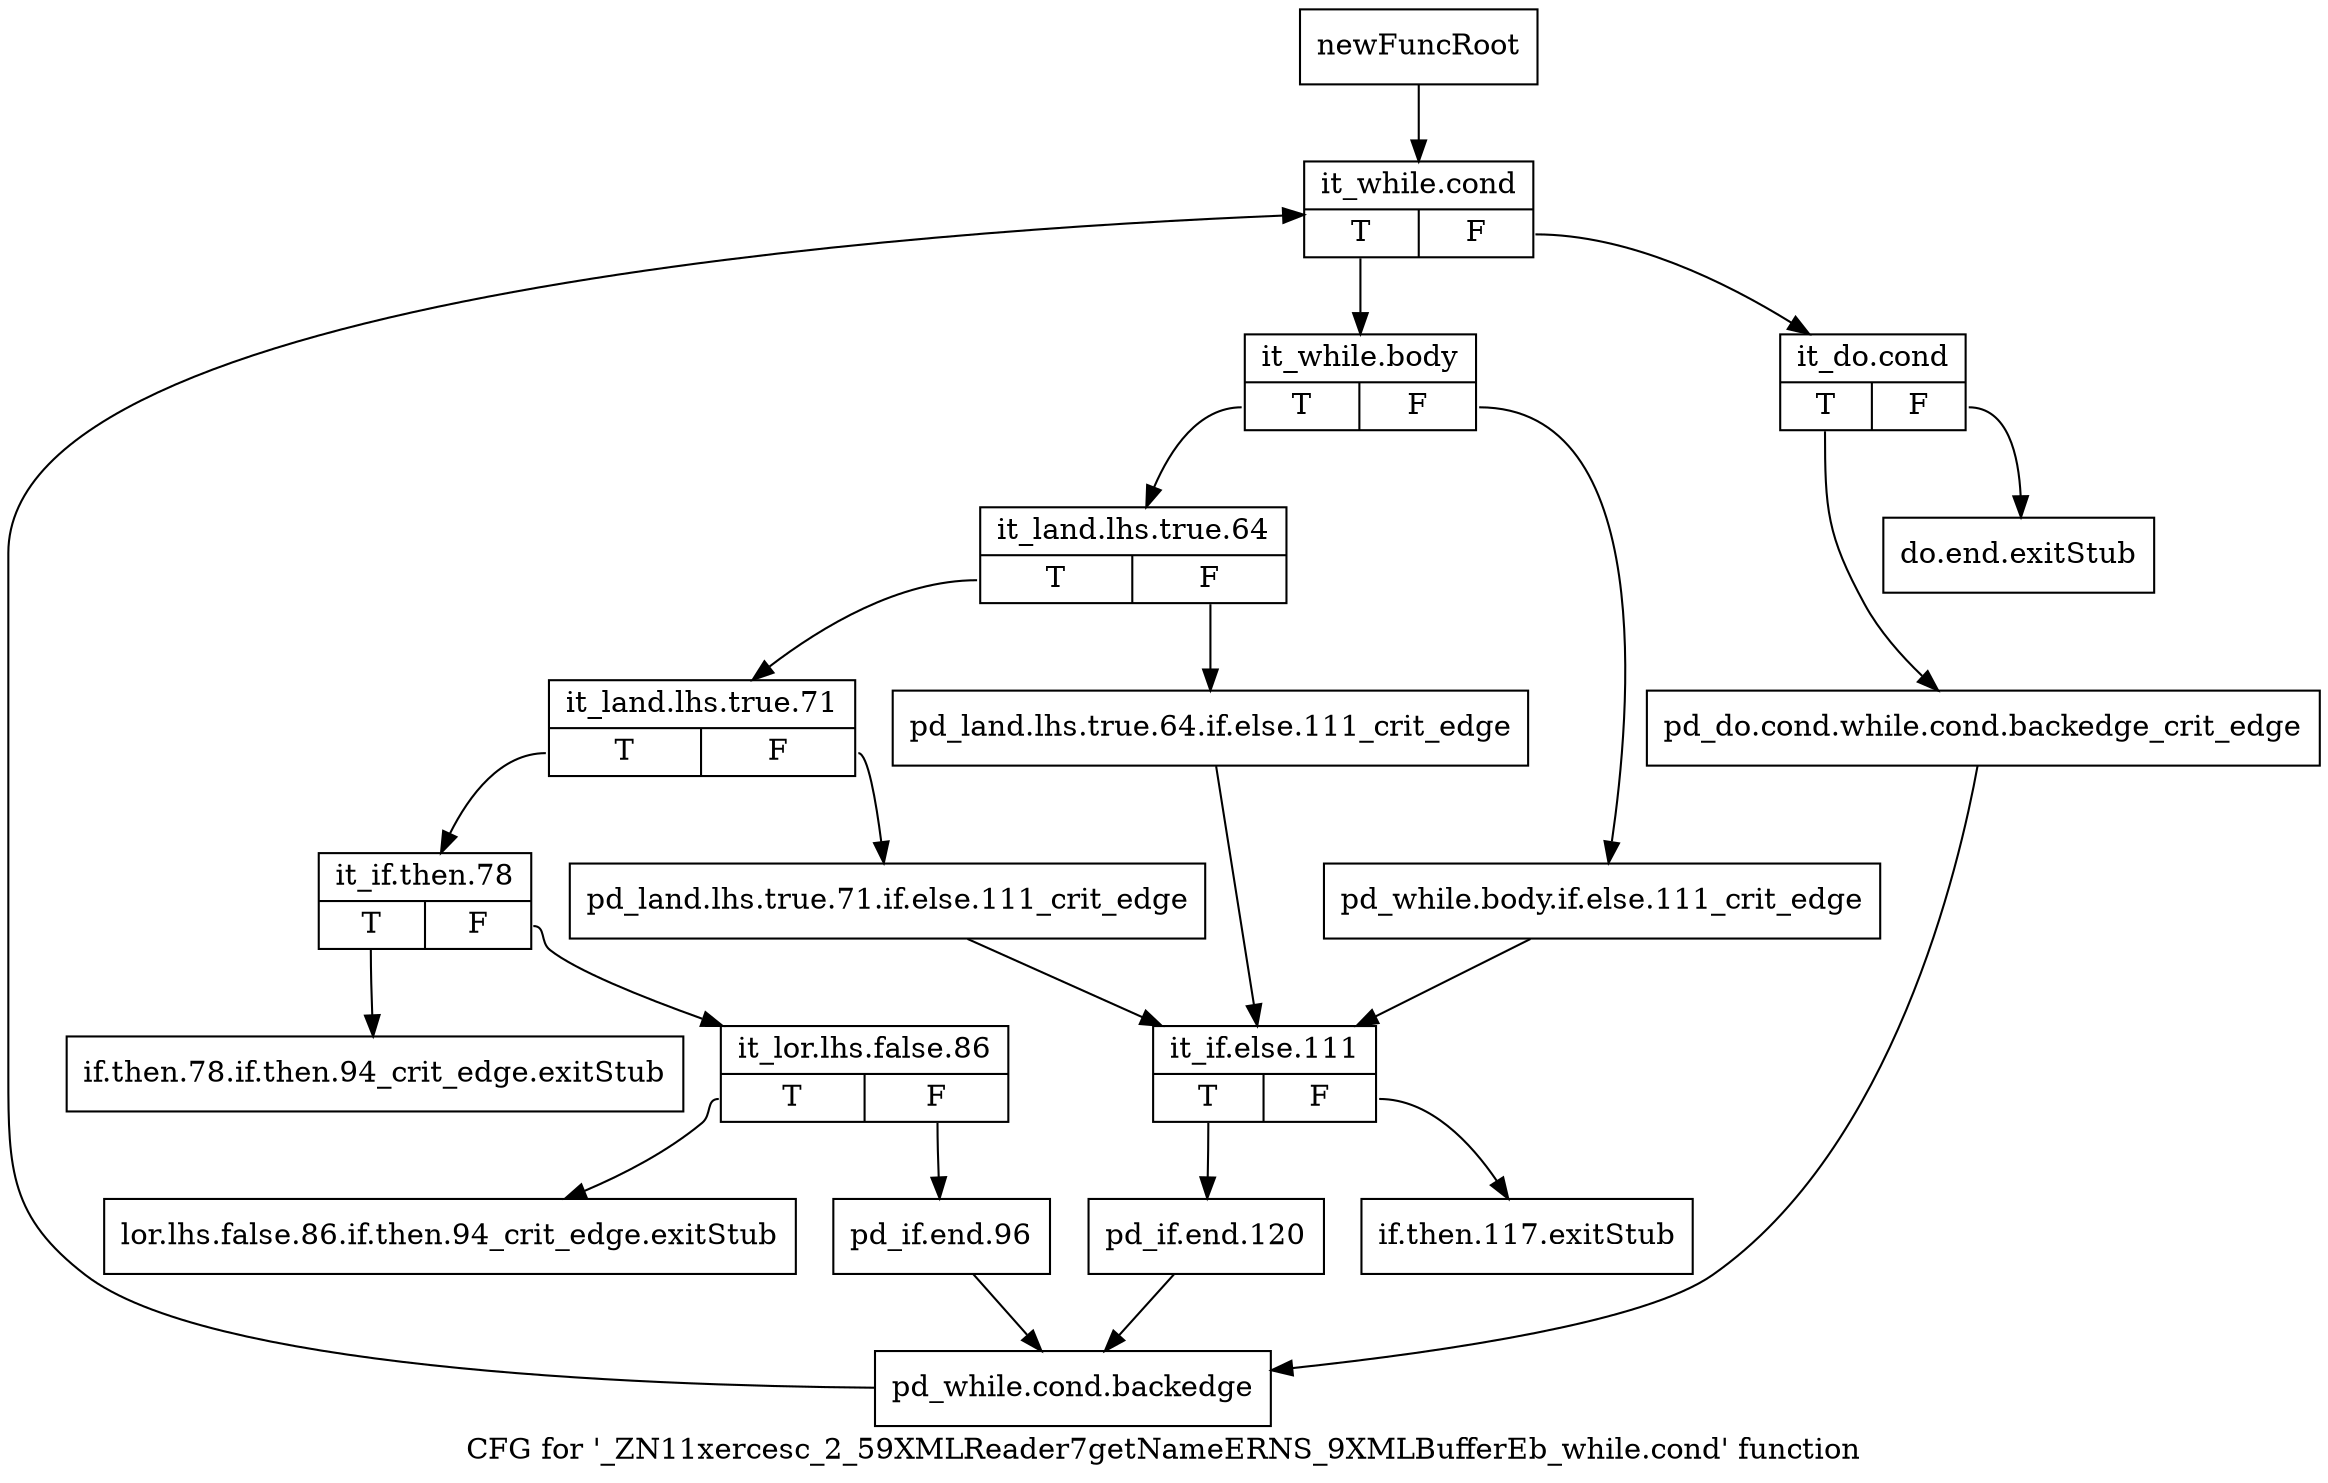 digraph "CFG for '_ZN11xercesc_2_59XMLReader7getNameERNS_9XMLBufferEb_while.cond' function" {
	label="CFG for '_ZN11xercesc_2_59XMLReader7getNameERNS_9XMLBufferEb_while.cond' function";

	Node0x9b26d10 [shape=record,label="{newFuncRoot}"];
	Node0x9b26d10 -> Node0x9b26ea0;
	Node0x9b26d60 [shape=record,label="{do.end.exitStub}"];
	Node0x9b26db0 [shape=record,label="{if.then.117.exitStub}"];
	Node0x9b26e00 [shape=record,label="{if.then.78.if.then.94_crit_edge.exitStub}"];
	Node0x9b26e50 [shape=record,label="{lor.lhs.false.86.if.then.94_crit_edge.exitStub}"];
	Node0x9b26ea0 [shape=record,label="{it_while.cond|{<s0>T|<s1>F}}"];
	Node0x9b26ea0:s0 -> Node0x9b26f90;
	Node0x9b26ea0:s1 -> Node0x9b26ef0;
	Node0x9b26ef0 [shape=record,label="{it_do.cond|{<s0>T|<s1>F}}"];
	Node0x9b26ef0:s0 -> Node0x9b26f40;
	Node0x9b26ef0:s1 -> Node0x9b26d60;
	Node0x9b26f40 [shape=record,label="{pd_do.cond.while.cond.backedge_crit_edge}"];
	Node0x9b26f40 -> Node0x9b27300;
	Node0x9b26f90 [shape=record,label="{it_while.body|{<s0>T|<s1>F}}"];
	Node0x9b26f90:s0 -> Node0x9b27030;
	Node0x9b26f90:s1 -> Node0x9b26fe0;
	Node0x9b26fe0 [shape=record,label="{pd_while.body.if.else.111_crit_edge}"];
	Node0x9b26fe0 -> Node0x9b27170;
	Node0x9b27030 [shape=record,label="{it_land.lhs.true.64|{<s0>T|<s1>F}}"];
	Node0x9b27030:s0 -> Node0x9b270d0;
	Node0x9b27030:s1 -> Node0x9b27080;
	Node0x9b27080 [shape=record,label="{pd_land.lhs.true.64.if.else.111_crit_edge}"];
	Node0x9b27080 -> Node0x9b27170;
	Node0x9b270d0 [shape=record,label="{it_land.lhs.true.71|{<s0>T|<s1>F}}"];
	Node0x9b270d0:s0 -> Node0x9b27210;
	Node0x9b270d0:s1 -> Node0x9b27120;
	Node0x9b27120 [shape=record,label="{pd_land.lhs.true.71.if.else.111_crit_edge}"];
	Node0x9b27120 -> Node0x9b27170;
	Node0x9b27170 [shape=record,label="{it_if.else.111|{<s0>T|<s1>F}}"];
	Node0x9b27170:s0 -> Node0x9b271c0;
	Node0x9b27170:s1 -> Node0x9b26db0;
	Node0x9b271c0 [shape=record,label="{pd_if.end.120}"];
	Node0x9b271c0 -> Node0x9b27300;
	Node0x9b27210 [shape=record,label="{it_if.then.78|{<s0>T|<s1>F}}"];
	Node0x9b27210:s0 -> Node0x9b26e00;
	Node0x9b27210:s1 -> Node0x9b27260;
	Node0x9b27260 [shape=record,label="{it_lor.lhs.false.86|{<s0>T|<s1>F}}"];
	Node0x9b27260:s0 -> Node0x9b26e50;
	Node0x9b27260:s1 -> Node0x9b272b0;
	Node0x9b272b0 [shape=record,label="{pd_if.end.96}"];
	Node0x9b272b0 -> Node0x9b27300;
	Node0x9b27300 [shape=record,label="{pd_while.cond.backedge}"];
	Node0x9b27300 -> Node0x9b26ea0;
}
